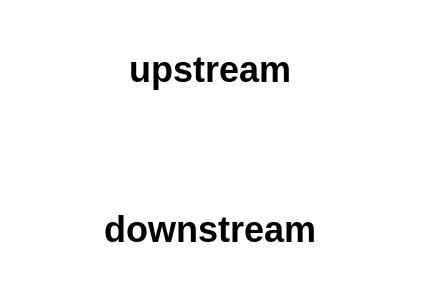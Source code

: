 <mxfile version="20.5.3" type="device"><diagram id="zXYl3I39d6yNT5fBjhFO" name="Page-1"><mxGraphModel dx="965" dy="597" grid="1" gridSize="10" guides="1" tooltips="1" connect="1" arrows="1" fold="1" page="1" pageScale="1" pageWidth="827" pageHeight="1169" math="0" shadow="0"><root><mxCell id="0"/><mxCell id="1" parent="0"/><mxCell id="B3dzVyEKRAvtMpsys63x-1" value="&lt;font style=&quot;font-size: 18px;&quot;&gt;&lt;b&gt;upstream&lt;/b&gt;&lt;/font&gt;" style="text;html=1;strokeColor=none;fillColor=none;align=center;verticalAlign=middle;whiteSpace=wrap;rounded=0;" vertex="1" parent="1"><mxGeometry x="250" y="230" width="210" height="70" as="geometry"/></mxCell><mxCell id="B3dzVyEKRAvtMpsys63x-2" value="&lt;font style=&quot;font-size: 18px;&quot;&gt;&lt;b&gt;downstream&lt;/b&gt;&lt;/font&gt;" style="text;html=1;strokeColor=none;fillColor=none;align=center;verticalAlign=middle;whiteSpace=wrap;rounded=0;" vertex="1" parent="1"><mxGeometry x="250" y="310" width="210" height="70" as="geometry"/></mxCell></root></mxGraphModel></diagram></mxfile>